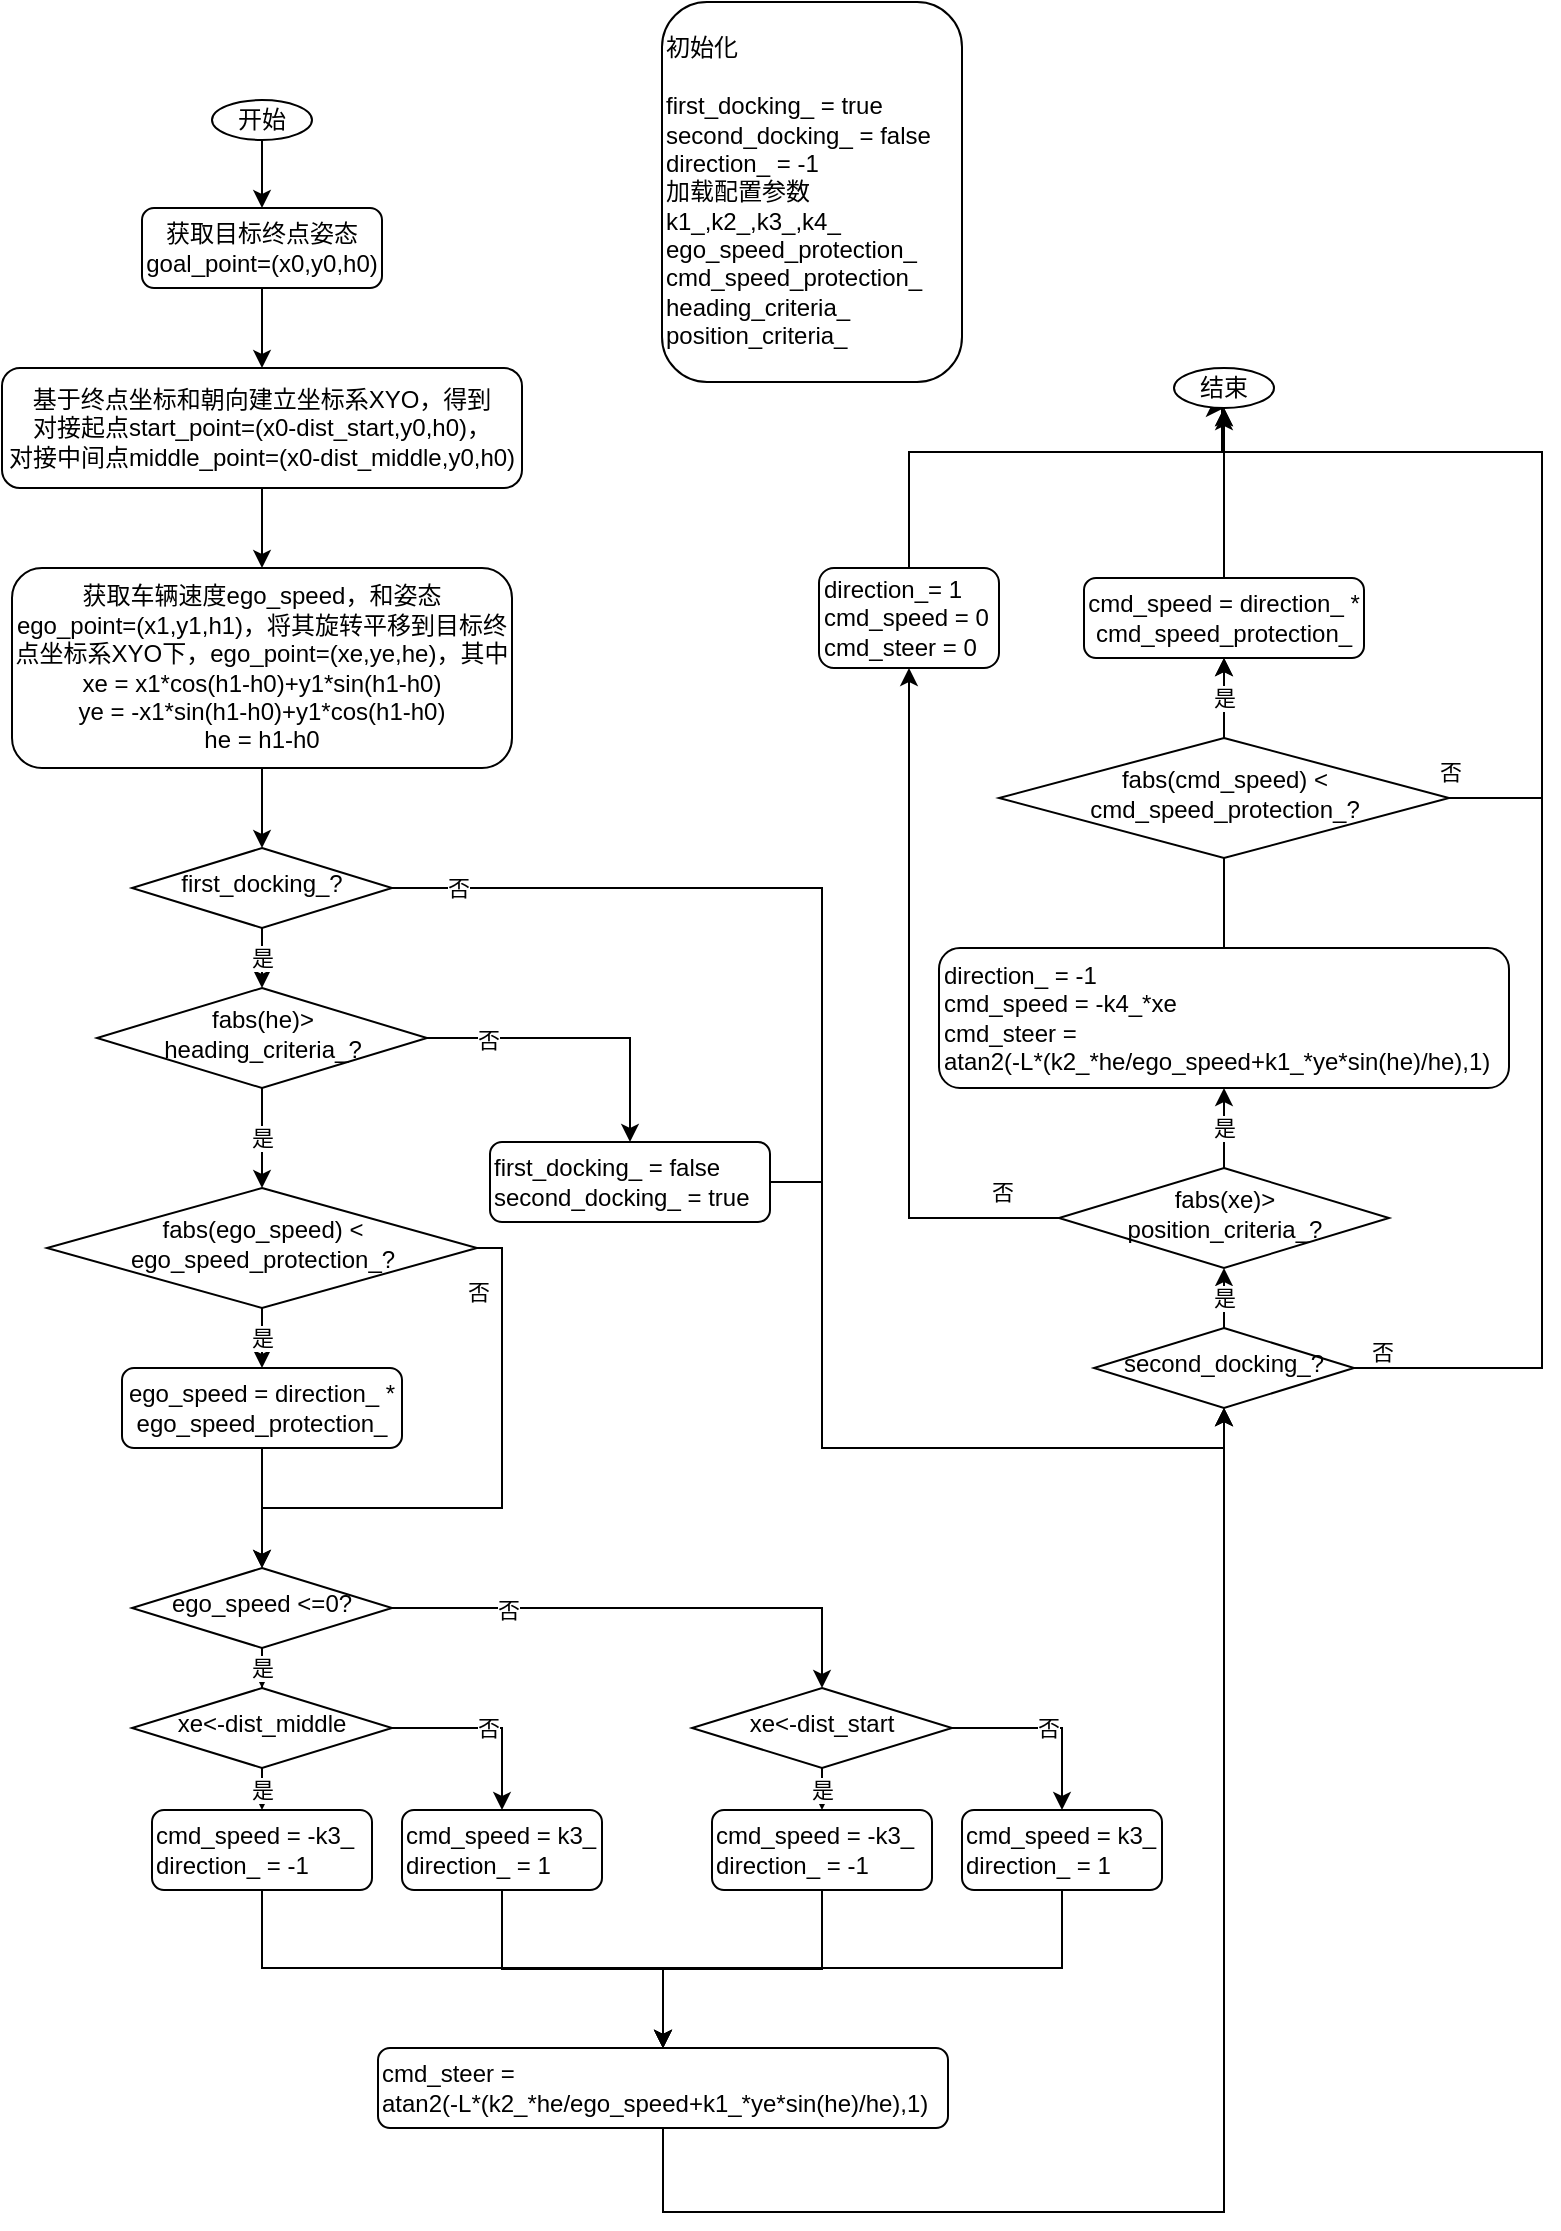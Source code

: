 <mxfile version="20.2.0" type="github">
  <diagram id="C5RBs43oDa-KdzZeNtuy" name="Page-1">
    <mxGraphModel dx="1514" dy="859" grid="1" gridSize="10" guides="1" tooltips="1" connect="1" arrows="1" fold="1" page="1" pageScale="1" pageWidth="827" pageHeight="1169" math="0" shadow="0">
      <root>
        <mxCell id="WIyWlLk6GJQsqaUBKTNV-0" />
        <mxCell id="WIyWlLk6GJQsqaUBKTNV-1" parent="WIyWlLk6GJQsqaUBKTNV-0" />
        <mxCell id="S02CySSfXvLz46jKatXd-33" style="edgeStyle=orthogonalEdgeStyle;rounded=0;orthogonalLoop=1;jettySize=auto;html=1;exitX=0.5;exitY=1;exitDx=0;exitDy=0;" edge="1" parent="WIyWlLk6GJQsqaUBKTNV-1" source="WIyWlLk6GJQsqaUBKTNV-3" target="WIyWlLk6GJQsqaUBKTNV-7">
          <mxGeometry relative="1" as="geometry" />
        </mxCell>
        <mxCell id="WIyWlLk6GJQsqaUBKTNV-3" value="获取目标终点姿态goal_point=(x0,y0,h0)" style="rounded=1;whiteSpace=wrap;html=1;fontSize=12;glass=0;strokeWidth=1;shadow=0;" parent="WIyWlLk6GJQsqaUBKTNV-1" vertex="1">
          <mxGeometry x="100" y="118" width="120" height="40" as="geometry" />
        </mxCell>
        <mxCell id="S02CySSfXvLz46jKatXd-34" style="edgeStyle=orthogonalEdgeStyle;rounded=0;orthogonalLoop=1;jettySize=auto;html=1;" edge="1" parent="WIyWlLk6GJQsqaUBKTNV-1" source="WIyWlLk6GJQsqaUBKTNV-7" target="S02CySSfXvLz46jKatXd-3">
          <mxGeometry relative="1" as="geometry" />
        </mxCell>
        <mxCell id="WIyWlLk6GJQsqaUBKTNV-7" value="基于终点坐标和朝向建立坐标系XYO，得到&lt;br&gt;对接起点start_point=(x0-dist_start,y0,h0)，&lt;br&gt;对接中间点middle_point=(x0-dist_middle,y0,h0)" style="rounded=1;whiteSpace=wrap;html=1;fontSize=12;glass=0;strokeWidth=1;shadow=0;" parent="WIyWlLk6GJQsqaUBKTNV-1" vertex="1">
          <mxGeometry x="30" y="198" width="260" height="60" as="geometry" />
        </mxCell>
        <mxCell id="S02CySSfXvLz46jKatXd-36" value="是" style="edgeStyle=orthogonalEdgeStyle;rounded=0;orthogonalLoop=1;jettySize=auto;html=1;entryX=0.5;entryY=0;entryDx=0;entryDy=0;" edge="1" parent="WIyWlLk6GJQsqaUBKTNV-1" source="S02CySSfXvLz46jKatXd-0" target="S02CySSfXvLz46jKatXd-5">
          <mxGeometry relative="1" as="geometry" />
        </mxCell>
        <mxCell id="S02CySSfXvLz46jKatXd-76" style="edgeStyle=orthogonalEdgeStyle;rounded=0;orthogonalLoop=1;jettySize=auto;html=1;exitX=1;exitY=0.5;exitDx=0;exitDy=0;entryX=0.5;entryY=1;entryDx=0;entryDy=0;" edge="1" parent="WIyWlLk6GJQsqaUBKTNV-1" source="S02CySSfXvLz46jKatXd-0" target="S02CySSfXvLz46jKatXd-22">
          <mxGeometry relative="1" as="geometry">
            <Array as="points">
              <mxPoint x="440" y="458" />
              <mxPoint x="440" y="738" />
              <mxPoint x="641" y="738" />
            </Array>
          </mxGeometry>
        </mxCell>
        <mxCell id="S02CySSfXvLz46jKatXd-81" value="否" style="edgeLabel;html=1;align=center;verticalAlign=middle;resizable=0;points=[];" vertex="1" connectable="0" parent="S02CySSfXvLz46jKatXd-76">
          <mxGeometry x="-0.908" relative="1" as="geometry">
            <mxPoint as="offset" />
          </mxGeometry>
        </mxCell>
        <mxCell id="S02CySSfXvLz46jKatXd-0" value="first_docking_?" style="rhombus;whiteSpace=wrap;html=1;shadow=0;fontFamily=Helvetica;fontSize=12;align=center;strokeWidth=1;spacing=6;spacingTop=-4;" vertex="1" parent="WIyWlLk6GJQsqaUBKTNV-1">
          <mxGeometry x="95" y="438" width="130" height="40" as="geometry" />
        </mxCell>
        <mxCell id="S02CySSfXvLz46jKatXd-1" value="开始" style="ellipse;whiteSpace=wrap;html=1;" vertex="1" parent="WIyWlLk6GJQsqaUBKTNV-1">
          <mxGeometry x="135" y="64" width="50" height="20" as="geometry" />
        </mxCell>
        <mxCell id="S02CySSfXvLz46jKatXd-35" style="edgeStyle=orthogonalEdgeStyle;rounded=0;orthogonalLoop=1;jettySize=auto;html=1;" edge="1" parent="WIyWlLk6GJQsqaUBKTNV-1" source="S02CySSfXvLz46jKatXd-3" target="S02CySSfXvLz46jKatXd-0">
          <mxGeometry relative="1" as="geometry" />
        </mxCell>
        <mxCell id="S02CySSfXvLz46jKatXd-3" value="获取车辆速度ego_speed，和姿态&lt;br&gt;ego_point=(x1,y1,h1)，将其旋转平移到目标终点坐标系XYO下，ego_point=(xe,ye,he)，其中&lt;br&gt;xe = x1*cos(h1-h0)+y1*sin(h1-h0)&lt;br&gt;ye = -x1*sin(h1-h0)+y1*cos(h1-h0)&lt;br&gt;he = h1-h0" style="rounded=1;whiteSpace=wrap;html=1;fontSize=12;glass=0;strokeWidth=1;shadow=0;" vertex="1" parent="WIyWlLk6GJQsqaUBKTNV-1">
          <mxGeometry x="35" y="298" width="250" height="100" as="geometry" />
        </mxCell>
        <mxCell id="S02CySSfXvLz46jKatXd-32" style="edgeStyle=orthogonalEdgeStyle;rounded=0;orthogonalLoop=1;jettySize=auto;html=1;exitX=0.5;exitY=1;exitDx=0;exitDy=0;" edge="1" parent="WIyWlLk6GJQsqaUBKTNV-1" source="S02CySSfXvLz46jKatXd-1" target="WIyWlLk6GJQsqaUBKTNV-3">
          <mxGeometry relative="1" as="geometry">
            <mxPoint x="160" y="88" as="sourcePoint" />
          </mxGeometry>
        </mxCell>
        <mxCell id="S02CySSfXvLz46jKatXd-37" value="是" style="edgeStyle=orthogonalEdgeStyle;rounded=0;orthogonalLoop=1;jettySize=auto;html=1;" edge="1" parent="WIyWlLk6GJQsqaUBKTNV-1" source="S02CySSfXvLz46jKatXd-5" target="S02CySSfXvLz46jKatXd-17">
          <mxGeometry relative="1" as="geometry" />
        </mxCell>
        <mxCell id="S02CySSfXvLz46jKatXd-55" style="edgeStyle=orthogonalEdgeStyle;rounded=0;orthogonalLoop=1;jettySize=auto;html=1;exitX=1;exitY=0.5;exitDx=0;exitDy=0;" edge="1" parent="WIyWlLk6GJQsqaUBKTNV-1" source="S02CySSfXvLz46jKatXd-5" target="S02CySSfXvLz46jKatXd-21">
          <mxGeometry relative="1" as="geometry" />
        </mxCell>
        <mxCell id="S02CySSfXvLz46jKatXd-82" value="否" style="edgeLabel;html=1;align=center;verticalAlign=middle;resizable=0;points=[];" vertex="1" connectable="0" parent="S02CySSfXvLz46jKatXd-55">
          <mxGeometry x="-0.603" y="-1" relative="1" as="geometry">
            <mxPoint as="offset" />
          </mxGeometry>
        </mxCell>
        <mxCell id="S02CySSfXvLz46jKatXd-5" value="fabs(he)&amp;gt;&lt;br&gt;heading_criteria_?" style="rhombus;whiteSpace=wrap;html=1;shadow=0;fontFamily=Helvetica;fontSize=12;align=center;strokeWidth=1;spacing=6;spacingTop=-4;" vertex="1" parent="WIyWlLk6GJQsqaUBKTNV-1">
          <mxGeometry x="77.5" y="508" width="165" height="50" as="geometry" />
        </mxCell>
        <mxCell id="S02CySSfXvLz46jKatXd-40" value="是" style="edgeStyle=orthogonalEdgeStyle;rounded=0;orthogonalLoop=1;jettySize=auto;html=1;" edge="1" parent="WIyWlLk6GJQsqaUBKTNV-1" source="S02CySSfXvLz46jKatXd-6" target="S02CySSfXvLz46jKatXd-7">
          <mxGeometry relative="1" as="geometry" />
        </mxCell>
        <mxCell id="S02CySSfXvLz46jKatXd-44" style="edgeStyle=orthogonalEdgeStyle;rounded=0;orthogonalLoop=1;jettySize=auto;html=1;exitX=1;exitY=0.5;exitDx=0;exitDy=0;" edge="1" parent="WIyWlLk6GJQsqaUBKTNV-1" source="S02CySSfXvLz46jKatXd-6" target="S02CySSfXvLz46jKatXd-10">
          <mxGeometry relative="1" as="geometry" />
        </mxCell>
        <mxCell id="S02CySSfXvLz46jKatXd-84" value="否" style="edgeLabel;html=1;align=center;verticalAlign=middle;resizable=0;points=[];" vertex="1" connectable="0" parent="S02CySSfXvLz46jKatXd-44">
          <mxGeometry x="-0.548" y="-1" relative="1" as="geometry">
            <mxPoint as="offset" />
          </mxGeometry>
        </mxCell>
        <mxCell id="S02CySSfXvLz46jKatXd-6" value="ego_speed &amp;lt;=0?" style="rhombus;whiteSpace=wrap;html=1;shadow=0;fontFamily=Helvetica;fontSize=12;align=center;strokeWidth=1;spacing=6;spacingTop=-4;" vertex="1" parent="WIyWlLk6GJQsqaUBKTNV-1">
          <mxGeometry x="95" y="798" width="130" height="40" as="geometry" />
        </mxCell>
        <mxCell id="S02CySSfXvLz46jKatXd-41" value="是" style="edgeStyle=orthogonalEdgeStyle;rounded=0;orthogonalLoop=1;jettySize=auto;html=1;exitX=0.5;exitY=1;exitDx=0;exitDy=0;entryX=0.5;entryY=0;entryDx=0;entryDy=0;" edge="1" parent="WIyWlLk6GJQsqaUBKTNV-1" source="S02CySSfXvLz46jKatXd-7" target="S02CySSfXvLz46jKatXd-8">
          <mxGeometry relative="1" as="geometry" />
        </mxCell>
        <mxCell id="S02CySSfXvLz46jKatXd-43" value="否" style="edgeStyle=orthogonalEdgeStyle;rounded=0;orthogonalLoop=1;jettySize=auto;html=1;exitX=1;exitY=0.5;exitDx=0;exitDy=0;entryX=0.5;entryY=0;entryDx=0;entryDy=0;" edge="1" parent="WIyWlLk6GJQsqaUBKTNV-1" source="S02CySSfXvLz46jKatXd-7" target="S02CySSfXvLz46jKatXd-14">
          <mxGeometry relative="1" as="geometry" />
        </mxCell>
        <mxCell id="S02CySSfXvLz46jKatXd-7" value="xe&amp;lt;-dist_middle" style="rhombus;whiteSpace=wrap;html=1;shadow=0;fontFamily=Helvetica;fontSize=12;align=center;strokeWidth=1;spacing=6;spacingTop=-4;" vertex="1" parent="WIyWlLk6GJQsqaUBKTNV-1">
          <mxGeometry x="95" y="858" width="130" height="40" as="geometry" />
        </mxCell>
        <mxCell id="S02CySSfXvLz46jKatXd-54" style="edgeStyle=orthogonalEdgeStyle;rounded=0;orthogonalLoop=1;jettySize=auto;html=1;entryX=0.5;entryY=0;entryDx=0;entryDy=0;" edge="1" parent="WIyWlLk6GJQsqaUBKTNV-1" source="S02CySSfXvLz46jKatXd-8" target="S02CySSfXvLz46jKatXd-13">
          <mxGeometry relative="1" as="geometry">
            <Array as="points">
              <mxPoint x="160" y="998" />
              <mxPoint x="361" y="998" />
            </Array>
          </mxGeometry>
        </mxCell>
        <mxCell id="S02CySSfXvLz46jKatXd-8" value="cmd_speed = -k3_&lt;br&gt;direction_ = -1" style="rounded=1;whiteSpace=wrap;html=1;fontSize=12;glass=0;strokeWidth=1;shadow=0;align=left;" vertex="1" parent="WIyWlLk6GJQsqaUBKTNV-1">
          <mxGeometry x="105" y="919" width="110" height="40" as="geometry" />
        </mxCell>
        <mxCell id="S02CySSfXvLz46jKatXd-45" value="是" style="edgeStyle=orthogonalEdgeStyle;rounded=0;orthogonalLoop=1;jettySize=auto;html=1;exitX=0.5;exitY=1;exitDx=0;exitDy=0;" edge="1" parent="WIyWlLk6GJQsqaUBKTNV-1" source="S02CySSfXvLz46jKatXd-10" target="S02CySSfXvLz46jKatXd-19">
          <mxGeometry relative="1" as="geometry" />
        </mxCell>
        <mxCell id="S02CySSfXvLz46jKatXd-46" value="否" style="edgeStyle=orthogonalEdgeStyle;rounded=0;orthogonalLoop=1;jettySize=auto;html=1;entryX=0.5;entryY=0;entryDx=0;entryDy=0;" edge="1" parent="WIyWlLk6GJQsqaUBKTNV-1" source="S02CySSfXvLz46jKatXd-10" target="S02CySSfXvLz46jKatXd-20">
          <mxGeometry relative="1" as="geometry" />
        </mxCell>
        <mxCell id="S02CySSfXvLz46jKatXd-10" value="xe&amp;lt;-dist_start" style="rhombus;whiteSpace=wrap;html=1;shadow=0;fontFamily=Helvetica;fontSize=12;align=center;strokeWidth=1;spacing=6;spacingTop=-4;" vertex="1" parent="WIyWlLk6GJQsqaUBKTNV-1">
          <mxGeometry x="375" y="858" width="130" height="40" as="geometry" />
        </mxCell>
        <mxCell id="S02CySSfXvLz46jKatXd-64" style="edgeStyle=orthogonalEdgeStyle;rounded=0;orthogonalLoop=1;jettySize=auto;html=1;entryX=0.5;entryY=1;entryDx=0;entryDy=0;exitX=0.5;exitY=1;exitDx=0;exitDy=0;" edge="1" parent="WIyWlLk6GJQsqaUBKTNV-1" source="S02CySSfXvLz46jKatXd-13" target="S02CySSfXvLz46jKatXd-22">
          <mxGeometry relative="1" as="geometry">
            <Array as="points">
              <mxPoint x="361" y="1120" />
              <mxPoint x="641" y="1120" />
            </Array>
          </mxGeometry>
        </mxCell>
        <mxCell id="S02CySSfXvLz46jKatXd-13" value="cmd_steer = &lt;br&gt;atan2(-L*(k2_*he/ego_speed+k1_*ye*sin(he)/he),1)" style="rounded=1;whiteSpace=wrap;html=1;fontSize=12;glass=0;strokeWidth=1;shadow=0;align=left;" vertex="1" parent="WIyWlLk6GJQsqaUBKTNV-1">
          <mxGeometry x="218" y="1038" width="285" height="40" as="geometry" />
        </mxCell>
        <mxCell id="S02CySSfXvLz46jKatXd-51" style="edgeStyle=orthogonalEdgeStyle;rounded=0;orthogonalLoop=1;jettySize=auto;html=1;" edge="1" parent="WIyWlLk6GJQsqaUBKTNV-1" source="S02CySSfXvLz46jKatXd-14" target="S02CySSfXvLz46jKatXd-13">
          <mxGeometry relative="1" as="geometry" />
        </mxCell>
        <mxCell id="S02CySSfXvLz46jKatXd-14" value="cmd_speed = k3_&lt;br&gt;direction_ = 1" style="rounded=1;whiteSpace=wrap;html=1;fontSize=12;glass=0;strokeWidth=1;shadow=0;align=left;" vertex="1" parent="WIyWlLk6GJQsqaUBKTNV-1">
          <mxGeometry x="230" y="919" width="100" height="40" as="geometry" />
        </mxCell>
        <mxCell id="S02CySSfXvLz46jKatXd-38" value="是" style="edgeStyle=orthogonalEdgeStyle;rounded=0;orthogonalLoop=1;jettySize=auto;html=1;entryX=0.5;entryY=0;entryDx=0;entryDy=0;" edge="1" parent="WIyWlLk6GJQsqaUBKTNV-1" source="S02CySSfXvLz46jKatXd-17" target="S02CySSfXvLz46jKatXd-18">
          <mxGeometry relative="1" as="geometry" />
        </mxCell>
        <mxCell id="S02CySSfXvLz46jKatXd-56" style="edgeStyle=orthogonalEdgeStyle;rounded=0;orthogonalLoop=1;jettySize=auto;html=1;exitX=1;exitY=0.5;exitDx=0;exitDy=0;" edge="1" parent="WIyWlLk6GJQsqaUBKTNV-1" source="S02CySSfXvLz46jKatXd-17">
          <mxGeometry relative="1" as="geometry">
            <mxPoint x="160" y="798" as="targetPoint" />
            <Array as="points">
              <mxPoint x="280" y="638" />
              <mxPoint x="280" y="768" />
              <mxPoint x="160" y="768" />
            </Array>
          </mxGeometry>
        </mxCell>
        <mxCell id="S02CySSfXvLz46jKatXd-83" value="否" style="edgeLabel;html=1;align=center;verticalAlign=middle;resizable=0;points=[];" vertex="1" connectable="0" parent="S02CySSfXvLz46jKatXd-56">
          <mxGeometry x="-0.704" y="3" relative="1" as="geometry">
            <mxPoint x="-15" y="-9" as="offset" />
          </mxGeometry>
        </mxCell>
        <mxCell id="S02CySSfXvLz46jKatXd-17" value="fabs(ego_speed) &amp;lt; ego_speed_protection_?" style="rhombus;whiteSpace=wrap;html=1;shadow=0;fontFamily=Helvetica;fontSize=12;align=center;strokeWidth=1;spacing=6;spacingTop=-4;" vertex="1" parent="WIyWlLk6GJQsqaUBKTNV-1">
          <mxGeometry x="52.5" y="608" width="215" height="60" as="geometry" />
        </mxCell>
        <mxCell id="S02CySSfXvLz46jKatXd-39" style="edgeStyle=orthogonalEdgeStyle;rounded=0;orthogonalLoop=1;jettySize=auto;html=1;" edge="1" parent="WIyWlLk6GJQsqaUBKTNV-1" source="S02CySSfXvLz46jKatXd-18" target="S02CySSfXvLz46jKatXd-6">
          <mxGeometry relative="1" as="geometry" />
        </mxCell>
        <mxCell id="S02CySSfXvLz46jKatXd-18" value="ego_speed = direction_ * ego_speed_protection_" style="rounded=1;whiteSpace=wrap;html=1;fontSize=12;glass=0;strokeWidth=1;shadow=0;" vertex="1" parent="WIyWlLk6GJQsqaUBKTNV-1">
          <mxGeometry x="90" y="698" width="140" height="40" as="geometry" />
        </mxCell>
        <mxCell id="S02CySSfXvLz46jKatXd-52" style="edgeStyle=orthogonalEdgeStyle;rounded=0;orthogonalLoop=1;jettySize=auto;html=1;" edge="1" parent="WIyWlLk6GJQsqaUBKTNV-1" source="S02CySSfXvLz46jKatXd-19" target="S02CySSfXvLz46jKatXd-13">
          <mxGeometry relative="1" as="geometry" />
        </mxCell>
        <mxCell id="S02CySSfXvLz46jKatXd-19" value="cmd_speed = -k3_&lt;br&gt;direction_ = -1" style="rounded=1;whiteSpace=wrap;html=1;fontSize=12;glass=0;strokeWidth=1;shadow=0;align=left;" vertex="1" parent="WIyWlLk6GJQsqaUBKTNV-1">
          <mxGeometry x="385" y="919" width="110" height="40" as="geometry" />
        </mxCell>
        <mxCell id="S02CySSfXvLz46jKatXd-53" style="edgeStyle=orthogonalEdgeStyle;rounded=0;orthogonalLoop=1;jettySize=auto;html=1;entryX=0.5;entryY=0;entryDx=0;entryDy=0;" edge="1" parent="WIyWlLk6GJQsqaUBKTNV-1" source="S02CySSfXvLz46jKatXd-20" target="S02CySSfXvLz46jKatXd-13">
          <mxGeometry relative="1" as="geometry">
            <mxPoint x="440" y="1008" as="targetPoint" />
            <Array as="points">
              <mxPoint x="560" y="998" />
              <mxPoint x="361" y="998" />
            </Array>
          </mxGeometry>
        </mxCell>
        <mxCell id="S02CySSfXvLz46jKatXd-20" value="cmd_speed = k3_&lt;br&gt;direction_ = 1" style="rounded=1;whiteSpace=wrap;html=1;fontSize=12;glass=0;strokeWidth=1;shadow=0;align=left;" vertex="1" parent="WIyWlLk6GJQsqaUBKTNV-1">
          <mxGeometry x="510" y="919" width="100" height="40" as="geometry" />
        </mxCell>
        <mxCell id="S02CySSfXvLz46jKatXd-75" style="edgeStyle=orthogonalEdgeStyle;rounded=0;orthogonalLoop=1;jettySize=auto;html=1;entryX=0.5;entryY=1;entryDx=0;entryDy=0;exitX=1;exitY=0.5;exitDx=0;exitDy=0;" edge="1" parent="WIyWlLk6GJQsqaUBKTNV-1" source="S02CySSfXvLz46jKatXd-21" target="S02CySSfXvLz46jKatXd-22">
          <mxGeometry relative="1" as="geometry">
            <Array as="points">
              <mxPoint x="440" y="605" />
              <mxPoint x="440" y="738" />
              <mxPoint x="641" y="738" />
            </Array>
          </mxGeometry>
        </mxCell>
        <mxCell id="S02CySSfXvLz46jKatXd-21" value="first_docking_ = false&lt;br&gt;second_docking_ = true" style="rounded=1;whiteSpace=wrap;html=1;fontSize=12;glass=0;strokeWidth=1;shadow=0;align=left;" vertex="1" parent="WIyWlLk6GJQsqaUBKTNV-1">
          <mxGeometry x="274" y="585" width="140" height="40" as="geometry" />
        </mxCell>
        <mxCell id="S02CySSfXvLz46jKatXd-67" value="是" style="edgeStyle=orthogonalEdgeStyle;rounded=0;orthogonalLoop=1;jettySize=auto;html=1;exitX=0.5;exitY=0;exitDx=0;exitDy=0;" edge="1" parent="WIyWlLk6GJQsqaUBKTNV-1" source="S02CySSfXvLz46jKatXd-22" target="S02CySSfXvLz46jKatXd-23">
          <mxGeometry relative="1" as="geometry" />
        </mxCell>
        <mxCell id="S02CySSfXvLz46jKatXd-79" value="否" style="edgeStyle=orthogonalEdgeStyle;rounded=0;orthogonalLoop=1;jettySize=auto;html=1;exitX=1;exitY=0.5;exitDx=0;exitDy=0;entryX=0.5;entryY=1;entryDx=0;entryDy=0;" edge="1" parent="WIyWlLk6GJQsqaUBKTNV-1" source="S02CySSfXvLz46jKatXd-22" target="S02CySSfXvLz46jKatXd-71">
          <mxGeometry x="-0.962" y="8" relative="1" as="geometry">
            <Array as="points">
              <mxPoint x="800" y="698" />
              <mxPoint x="800" y="240" />
              <mxPoint x="640" y="240" />
            </Array>
            <mxPoint as="offset" />
          </mxGeometry>
        </mxCell>
        <mxCell id="S02CySSfXvLz46jKatXd-22" value="second_docking_?" style="rhombus;whiteSpace=wrap;html=1;shadow=0;fontFamily=Helvetica;fontSize=12;align=center;strokeWidth=1;spacing=6;spacingTop=-4;" vertex="1" parent="WIyWlLk6GJQsqaUBKTNV-1">
          <mxGeometry x="576" y="678" width="130" height="40" as="geometry" />
        </mxCell>
        <mxCell id="S02CySSfXvLz46jKatXd-68" value="是" style="edgeStyle=orthogonalEdgeStyle;rounded=0;orthogonalLoop=1;jettySize=auto;html=1;exitX=0.5;exitY=0;exitDx=0;exitDy=0;" edge="1" parent="WIyWlLk6GJQsqaUBKTNV-1" source="S02CySSfXvLz46jKatXd-23" target="S02CySSfXvLz46jKatXd-25">
          <mxGeometry relative="1" as="geometry" />
        </mxCell>
        <mxCell id="S02CySSfXvLz46jKatXd-74" value="否" style="edgeStyle=orthogonalEdgeStyle;rounded=0;orthogonalLoop=1;jettySize=auto;html=1;exitX=0;exitY=0.5;exitDx=0;exitDy=0;entryX=0.5;entryY=1;entryDx=0;entryDy=0;" edge="1" parent="WIyWlLk6GJQsqaUBKTNV-1" source="S02CySSfXvLz46jKatXd-23" target="S02CySSfXvLz46jKatXd-73">
          <mxGeometry x="-0.837" y="-13" relative="1" as="geometry">
            <mxPoint x="477.47" y="430" as="targetPoint" />
            <mxPoint as="offset" />
          </mxGeometry>
        </mxCell>
        <mxCell id="S02CySSfXvLz46jKatXd-23" value="fabs(xe)&amp;gt;&lt;br&gt;position_criteria_?" style="rhombus;whiteSpace=wrap;html=1;shadow=0;fontFamily=Helvetica;fontSize=12;align=center;strokeWidth=1;spacing=6;spacingTop=-4;" vertex="1" parent="WIyWlLk6GJQsqaUBKTNV-1">
          <mxGeometry x="558.5" y="598" width="165" height="50" as="geometry" />
        </mxCell>
        <mxCell id="S02CySSfXvLz46jKatXd-69" style="edgeStyle=orthogonalEdgeStyle;rounded=0;orthogonalLoop=1;jettySize=auto;html=1;exitX=0.5;exitY=0;exitDx=0;exitDy=0;" edge="1" parent="WIyWlLk6GJQsqaUBKTNV-1" source="S02CySSfXvLz46jKatXd-25" target="S02CySSfXvLz46jKatXd-28">
          <mxGeometry relative="1" as="geometry" />
        </mxCell>
        <mxCell id="S02CySSfXvLz46jKatXd-25" value="direction_ = -1&lt;br&gt;cmd_speed = -k4_*xe&lt;br&gt;cmd_steer = &lt;br&gt;atan2(-L*(k2_*he/ego_speed+k1_*ye*sin(he)/he),1)" style="rounded=1;whiteSpace=wrap;html=1;fontSize=12;glass=0;strokeWidth=1;shadow=0;align=left;" vertex="1" parent="WIyWlLk6GJQsqaUBKTNV-1">
          <mxGeometry x="498.5" y="488" width="285" height="70" as="geometry" />
        </mxCell>
        <mxCell id="S02CySSfXvLz46jKatXd-86" value="否" style="edgeStyle=orthogonalEdgeStyle;rounded=0;orthogonalLoop=1;jettySize=auto;html=1;exitX=1;exitY=0.5;exitDx=0;exitDy=0;entryX=0.5;entryY=1;entryDx=0;entryDy=0;" edge="1" parent="WIyWlLk6GJQsqaUBKTNV-1" source="S02CySSfXvLz46jKatXd-27" target="S02CySSfXvLz46jKatXd-71">
          <mxGeometry x="-1" y="13" relative="1" as="geometry">
            <Array as="points">
              <mxPoint x="800" y="413" />
              <mxPoint x="800" y="240" />
              <mxPoint x="641" y="240" />
            </Array>
            <mxPoint as="offset" />
          </mxGeometry>
        </mxCell>
        <mxCell id="S02CySSfXvLz46jKatXd-87" value="是" style="edgeStyle=orthogonalEdgeStyle;rounded=0;orthogonalLoop=1;jettySize=auto;html=1;" edge="1" parent="WIyWlLk6GJQsqaUBKTNV-1" source="S02CySSfXvLz46jKatXd-27" target="S02CySSfXvLz46jKatXd-28">
          <mxGeometry relative="1" as="geometry" />
        </mxCell>
        <mxCell id="S02CySSfXvLz46jKatXd-27" value="fabs(cmd_speed) &amp;lt; cmd_speed_protection_?" style="rhombus;whiteSpace=wrap;html=1;shadow=0;fontFamily=Helvetica;fontSize=12;align=center;strokeWidth=1;spacing=6;spacingTop=-4;" vertex="1" parent="WIyWlLk6GJQsqaUBKTNV-1">
          <mxGeometry x="528.5" y="383" width="225" height="60" as="geometry" />
        </mxCell>
        <mxCell id="S02CySSfXvLz46jKatXd-85" style="edgeStyle=orthogonalEdgeStyle;rounded=0;orthogonalLoop=1;jettySize=auto;html=1;" edge="1" parent="WIyWlLk6GJQsqaUBKTNV-1" source="S02CySSfXvLz46jKatXd-28">
          <mxGeometry relative="1" as="geometry">
            <mxPoint x="641" y="220" as="targetPoint" />
          </mxGeometry>
        </mxCell>
        <mxCell id="S02CySSfXvLz46jKatXd-28" value="cmd_speed = direction_ * cmd_speed_protection_" style="rounded=1;whiteSpace=wrap;html=1;fontSize=12;glass=0;strokeWidth=1;shadow=0;" vertex="1" parent="WIyWlLk6GJQsqaUBKTNV-1">
          <mxGeometry x="571" y="303" width="140" height="40" as="geometry" />
        </mxCell>
        <mxCell id="S02CySSfXvLz46jKatXd-47" style="edgeStyle=orthogonalEdgeStyle;rounded=0;orthogonalLoop=1;jettySize=auto;html=1;exitX=0.5;exitY=1;exitDx=0;exitDy=0;" edge="1" parent="WIyWlLk6GJQsqaUBKTNV-1">
          <mxGeometry relative="1" as="geometry">
            <mxPoint x="284" y="959" as="sourcePoint" />
            <mxPoint x="284" y="959" as="targetPoint" />
          </mxGeometry>
        </mxCell>
        <mxCell id="S02CySSfXvLz46jKatXd-62" value="初始化&lt;br&gt;&lt;br&gt;first_docking_ = true&lt;br&gt;second_docking_ = false&lt;br&gt;direction_ = -1&lt;br&gt;加载配置参数&lt;br&gt;k1_,k2_,k3_,k4_&lt;br&gt;ego_speed_protection_&lt;br&gt;cmd_speed_protection_&lt;br&gt;heading_criteria_&lt;br&gt;position_criteria_" style="rounded=1;whiteSpace=wrap;html=1;fontSize=12;glass=0;strokeWidth=1;shadow=0;align=left;" vertex="1" parent="WIyWlLk6GJQsqaUBKTNV-1">
          <mxGeometry x="360" y="15" width="150" height="190" as="geometry" />
        </mxCell>
        <mxCell id="S02CySSfXvLz46jKatXd-71" value="结束" style="ellipse;whiteSpace=wrap;html=1;" vertex="1" parent="WIyWlLk6GJQsqaUBKTNV-1">
          <mxGeometry x="616" y="198" width="50" height="20" as="geometry" />
        </mxCell>
        <mxCell id="S02CySSfXvLz46jKatXd-80" style="edgeStyle=orthogonalEdgeStyle;rounded=0;orthogonalLoop=1;jettySize=auto;html=1;entryX=0.5;entryY=1;entryDx=0;entryDy=0;" edge="1" parent="WIyWlLk6GJQsqaUBKTNV-1" source="S02CySSfXvLz46jKatXd-73" target="S02CySSfXvLz46jKatXd-71">
          <mxGeometry relative="1" as="geometry">
            <Array as="points">
              <mxPoint x="484" y="240" />
              <mxPoint x="641" y="240" />
            </Array>
          </mxGeometry>
        </mxCell>
        <mxCell id="S02CySSfXvLz46jKatXd-73" value="direction_= 1&lt;br&gt;cmd_speed = 0&lt;br&gt;cmd_steer = 0" style="rounded=1;whiteSpace=wrap;html=1;fontSize=12;glass=0;strokeWidth=1;shadow=0;align=left;" vertex="1" parent="WIyWlLk6GJQsqaUBKTNV-1">
          <mxGeometry x="438.5" y="298" width="90" height="50" as="geometry" />
        </mxCell>
      </root>
    </mxGraphModel>
  </diagram>
</mxfile>
